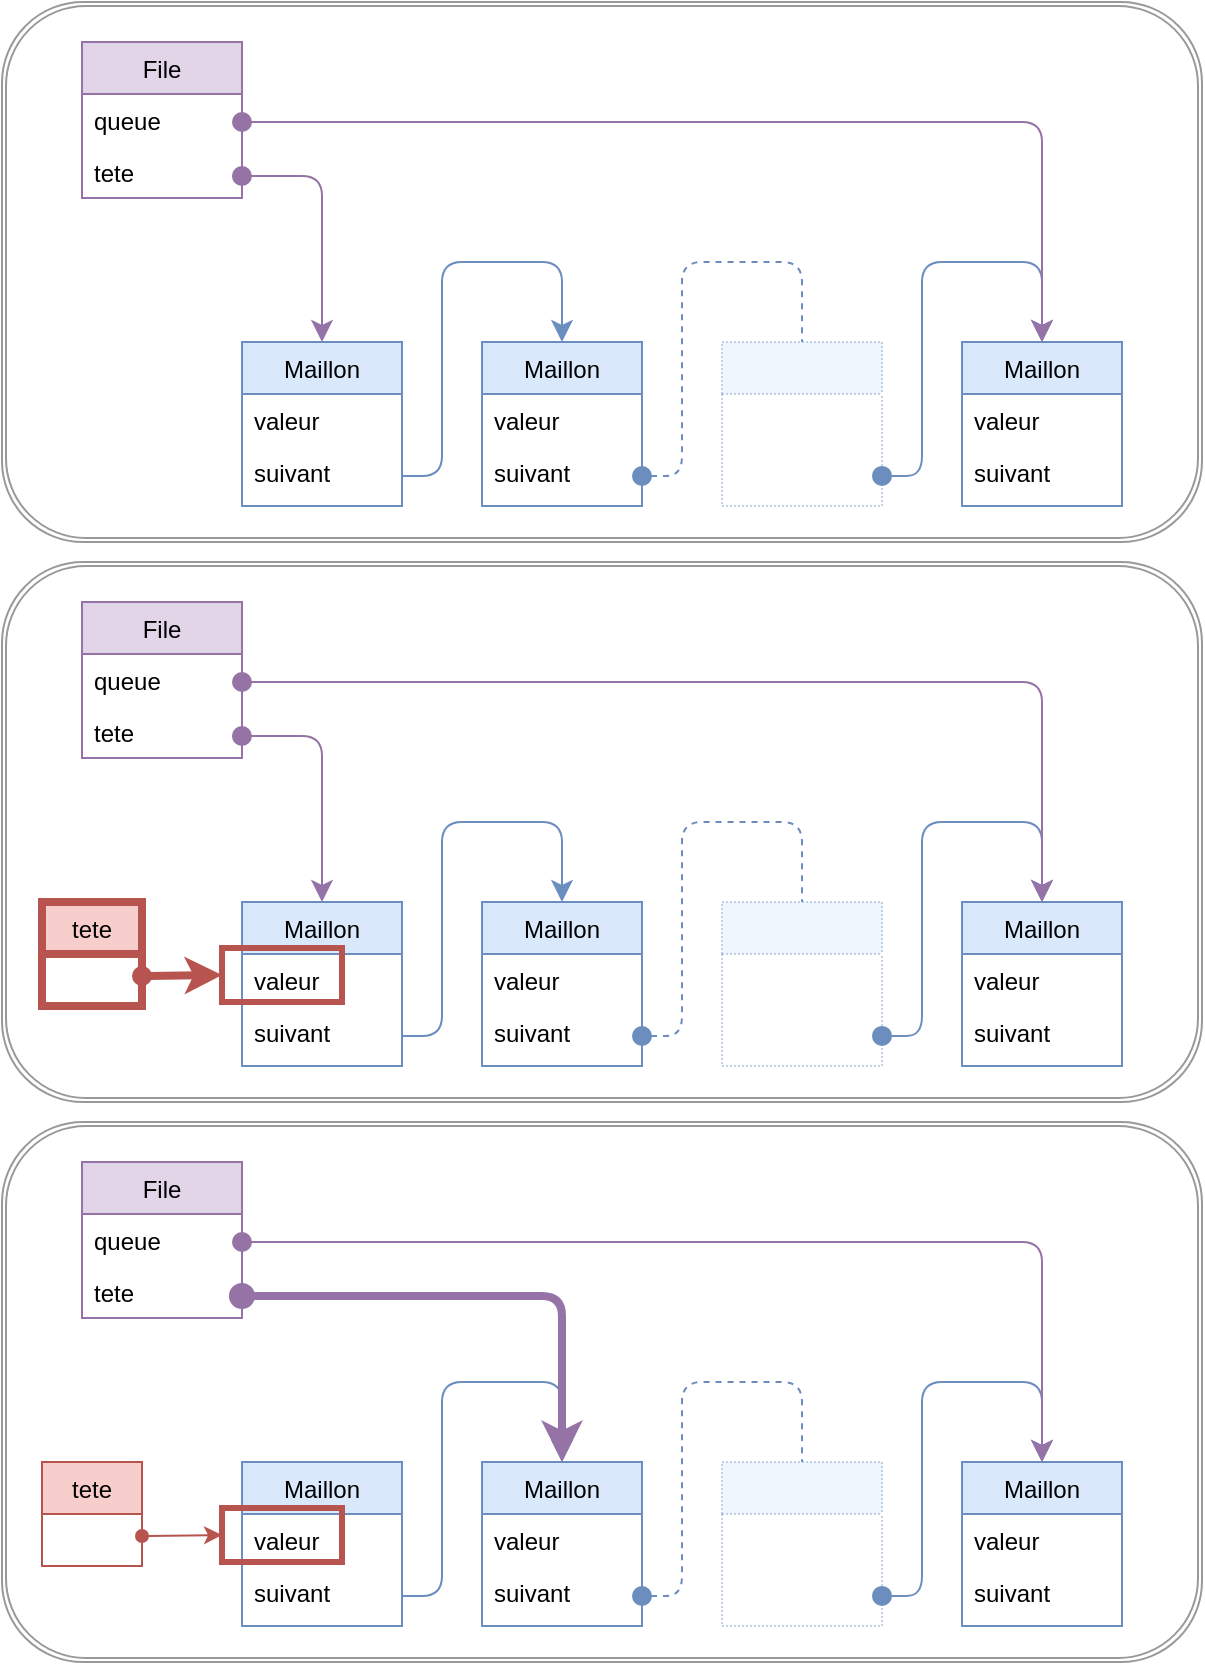 <mxfile scale="4" border="0">
    <diagram id="FWAlGNCw6BGj7KkhiCSa" name="Page-1">
        <mxGraphModel dx="823" dy="1469" grid="1" gridSize="10" guides="1" tooltips="1" connect="1" arrows="1" fold="1" page="1" pageScale="1" pageWidth="583" pageHeight="827" math="0" shadow="0">
            <root>
                <mxCell id="0"/>
                <mxCell id="1" parent="0"/>
                <mxCell id="144" value="" style="shape=ext;double=1;rounded=1;whiteSpace=wrap;html=1;strokeColor=#000000;strokeWidth=1;verticalAlign=middle;opacity=40;" parent="1" vertex="1">
                    <mxGeometry x="160" y="-60" width="600" height="270" as="geometry"/>
                </mxCell>
                <mxCell id="10" value="Maillon" style="swimlane;fontStyle=0;childLayout=stackLayout;horizontal=1;startSize=26;horizontalStack=0;resizeParent=1;resizeParentMax=0;resizeLast=0;collapsible=1;marginBottom=0;fillColor=#dae8fc;strokeColor=#6c8ebf;" parent="1" vertex="1">
                    <mxGeometry x="280" y="110" width="80" height="82" as="geometry"/>
                </mxCell>
                <mxCell id="11" value="valeur" style="text;strokeColor=none;fillColor=none;align=left;verticalAlign=top;spacingLeft=4;spacingRight=4;overflow=hidden;rotatable=0;points=[[0,0.5],[1,0.5]];portConstraint=eastwest;" parent="10" vertex="1">
                    <mxGeometry y="26" width="80" height="26" as="geometry"/>
                </mxCell>
                <mxCell id="12" value="suivant" style="text;strokeColor=none;fillColor=none;align=left;verticalAlign=top;spacingLeft=4;spacingRight=4;overflow=hidden;rotatable=0;points=[[0,0.5],[1,0.5]];portConstraint=eastwest;" parent="10" vertex="1">
                    <mxGeometry y="52" width="80" height="30" as="geometry"/>
                </mxCell>
                <mxCell id="16" value="Maillon" style="swimlane;fontStyle=0;childLayout=stackLayout;horizontal=1;startSize=26;horizontalStack=0;resizeParent=1;resizeParentMax=0;resizeLast=0;collapsible=1;marginBottom=0;fillColor=#dae8fc;strokeColor=#6c8ebf;" parent="1" vertex="1">
                    <mxGeometry x="400" y="110" width="80" height="82" as="geometry"/>
                </mxCell>
                <mxCell id="17" value="valeur" style="text;strokeColor=none;fillColor=none;align=left;verticalAlign=top;spacingLeft=4;spacingRight=4;overflow=hidden;rotatable=0;points=[[0,0.5],[1,0.5]];portConstraint=eastwest;" parent="16" vertex="1">
                    <mxGeometry y="26" width="80" height="26" as="geometry"/>
                </mxCell>
                <mxCell id="18" value="suivant" style="text;strokeColor=none;fillColor=none;align=left;verticalAlign=top;spacingLeft=4;spacingRight=4;overflow=hidden;rotatable=0;points=[[0,0.5],[1,0.5]];portConstraint=eastwest;" parent="16" vertex="1">
                    <mxGeometry y="52" width="80" height="30" as="geometry"/>
                </mxCell>
                <mxCell id="24" style="edgeStyle=orthogonalEdgeStyle;html=1;exitX=1;exitY=0.5;exitDx=0;exitDy=0;entryX=0.5;entryY=0;entryDx=0;entryDy=0;startArrow=oval;startFill=1;startSize=9;endSize=8;endArrow=none;endFill=0;dashed=1;fillColor=#dae8fc;strokeColor=#6c8ebf;" parent="1" edge="1">
                    <mxGeometry relative="1" as="geometry">
                        <mxPoint x="480" y="177" as="sourcePoint"/>
                        <mxPoint x="560" y="110" as="targetPoint"/>
                        <Array as="points">
                            <mxPoint x="500" y="177"/>
                            <mxPoint x="500" y="70"/>
                            <mxPoint x="560" y="70"/>
                        </Array>
                    </mxGeometry>
                </mxCell>
                <mxCell id="25" style="edgeStyle=orthogonalEdgeStyle;html=1;exitX=1;exitY=0.5;exitDx=0;exitDy=0;entryX=0.5;entryY=0;entryDx=0;entryDy=0;startArrow=none;startFill=0;startSize=9;endSize=8;fillColor=#dae8fc;strokeColor=#6c8ebf;" parent="1" edge="1">
                    <mxGeometry relative="1" as="geometry">
                        <mxPoint x="360" y="177" as="sourcePoint"/>
                        <mxPoint x="440" y="110" as="targetPoint"/>
                        <Array as="points">
                            <mxPoint x="380" y="177"/>
                            <mxPoint x="380" y="70"/>
                            <mxPoint x="440" y="70"/>
                        </Array>
                    </mxGeometry>
                </mxCell>
                <mxCell id="26" value="File" style="swimlane;fontStyle=0;childLayout=stackLayout;horizontal=1;startSize=26;horizontalStack=0;resizeParent=1;resizeParentMax=0;resizeLast=0;collapsible=1;marginBottom=0;fillColor=#e1d5e7;strokeColor=#9673a6;" parent="1" vertex="1">
                    <mxGeometry x="200" y="-40" width="80" height="78" as="geometry"/>
                </mxCell>
                <mxCell id="153" value="queue" style="text;strokeColor=none;fillColor=none;align=left;verticalAlign=top;spacingLeft=4;spacingRight=4;overflow=hidden;rotatable=0;points=[[0,0.5],[1,0.5]];portConstraint=eastwest;" parent="26" vertex="1">
                    <mxGeometry y="26" width="80" height="26" as="geometry"/>
                </mxCell>
                <mxCell id="27" value="tete" style="text;strokeColor=none;fillColor=none;align=left;verticalAlign=top;spacingLeft=4;spacingRight=4;overflow=hidden;rotatable=0;points=[[0,0.5],[1,0.5]];portConstraint=eastwest;" parent="26" vertex="1">
                    <mxGeometry y="52" width="80" height="26" as="geometry"/>
                </mxCell>
                <mxCell id="80" value="" style="swimlane;fontStyle=0;childLayout=stackLayout;horizontal=1;startSize=26;horizontalStack=0;resizeParent=1;resizeParentMax=0;resizeLast=0;collapsible=1;marginBottom=0;fillColor=#dae8fc;strokeColor=#6c8ebf;dashed=1;dashPattern=1 1;opacity=40;" parent="1" vertex="1">
                    <mxGeometry x="520" y="110" width="80" height="82" as="geometry"/>
                </mxCell>
                <mxCell id="81" value=" " style="text;strokeColor=none;fillColor=none;align=left;verticalAlign=top;spacingLeft=4;spacingRight=4;overflow=hidden;rotatable=0;points=[[0,0.5],[1,0.5]];portConstraint=eastwest;" parent="80" vertex="1">
                    <mxGeometry y="26" width="80" height="26" as="geometry"/>
                </mxCell>
                <mxCell id="82" value=" " style="text;strokeColor=none;fillColor=none;align=left;verticalAlign=top;spacingLeft=4;spacingRight=4;overflow=hidden;rotatable=0;points=[[0,0.5],[1,0.5]];portConstraint=eastwest;" parent="80" vertex="1">
                    <mxGeometry y="52" width="80" height="30" as="geometry"/>
                </mxCell>
                <mxCell id="149" value="Maillon" style="swimlane;fontStyle=0;childLayout=stackLayout;horizontal=1;startSize=26;horizontalStack=0;resizeParent=1;resizeParentMax=0;resizeLast=0;collapsible=1;marginBottom=0;fillColor=#dae8fc;strokeColor=#6c8ebf;" parent="1" vertex="1">
                    <mxGeometry x="640" y="110" width="80" height="82" as="geometry"/>
                </mxCell>
                <mxCell id="150" value="valeur" style="text;strokeColor=none;fillColor=none;align=left;verticalAlign=top;spacingLeft=4;spacingRight=4;overflow=hidden;rotatable=0;points=[[0,0.5],[1,0.5]];portConstraint=eastwest;" parent="149" vertex="1">
                    <mxGeometry y="26" width="80" height="26" as="geometry"/>
                </mxCell>
                <mxCell id="151" value="suivant" style="text;strokeColor=none;fillColor=none;align=left;verticalAlign=top;spacingLeft=4;spacingRight=4;overflow=hidden;rotatable=0;points=[[0,0.5],[1,0.5]];portConstraint=eastwest;" parent="149" vertex="1">
                    <mxGeometry y="52" width="80" height="30" as="geometry"/>
                </mxCell>
                <mxCell id="152" style="edgeStyle=orthogonalEdgeStyle;html=1;exitX=1;exitY=0.5;exitDx=0;exitDy=0;entryX=0.5;entryY=0;entryDx=0;entryDy=0;startArrow=oval;startFill=1;startSize=9;endSize=8;fillColor=#dae8fc;strokeColor=#6c8ebf;" parent="1" edge="1">
                    <mxGeometry relative="1" as="geometry">
                        <mxPoint x="600" y="176.97" as="sourcePoint"/>
                        <mxPoint x="680" y="109.97" as="targetPoint"/>
                        <Array as="points">
                            <mxPoint x="620" y="176.97"/>
                            <mxPoint x="620" y="69.97"/>
                            <mxPoint x="680" y="69.97"/>
                        </Array>
                    </mxGeometry>
                </mxCell>
                <mxCell id="155" style="edgeStyle=orthogonalEdgeStyle;html=1;exitX=1;exitY=0.5;exitDx=0;exitDy=0;startArrow=oval;startFill=1;startSize=9;endSize=8;fillColor=#e1d5e7;strokeColor=#9673a6;" parent="1" edge="1">
                    <mxGeometry relative="1" as="geometry">
                        <Array as="points">
                            <mxPoint x="320" y="27"/>
                        </Array>
                        <mxPoint x="279.97" y="27" as="sourcePoint"/>
                        <mxPoint x="320" y="110" as="targetPoint"/>
                    </mxGeometry>
                </mxCell>
                <mxCell id="156" style="edgeStyle=orthogonalEdgeStyle;html=1;exitX=1;exitY=0.5;exitDx=0;exitDy=0;startArrow=oval;startFill=1;startSize=9;endSize=8;fillColor=#e1d5e7;strokeColor=#9673a6;strokeWidth=1;" parent="1" edge="1">
                    <mxGeometry relative="1" as="geometry">
                        <Array as="points">
                            <mxPoint x="680"/>
                        </Array>
                        <mxPoint x="280" as="sourcePoint"/>
                        <mxPoint x="680" y="110" as="targetPoint"/>
                    </mxGeometry>
                </mxCell>
                <mxCell id="195" value="" style="shape=ext;double=1;rounded=1;whiteSpace=wrap;html=1;strokeColor=#000000;strokeWidth=1;verticalAlign=middle;opacity=40;" vertex="1" parent="1">
                    <mxGeometry x="160" y="220" width="600" height="270" as="geometry"/>
                </mxCell>
                <mxCell id="196" value="Maillon" style="swimlane;fontStyle=0;childLayout=stackLayout;horizontal=1;startSize=26;horizontalStack=0;resizeParent=1;resizeParentMax=0;resizeLast=0;collapsible=1;marginBottom=0;fillColor=#dae8fc;strokeColor=#6c8ebf;" vertex="1" parent="1">
                    <mxGeometry x="280" y="390" width="80" height="82" as="geometry"/>
                </mxCell>
                <mxCell id="197" value="valeur" style="text;strokeColor=none;fillColor=none;align=left;verticalAlign=top;spacingLeft=4;spacingRight=4;overflow=hidden;rotatable=0;points=[[0,0.5],[1,0.5]];portConstraint=eastwest;" vertex="1" parent="196">
                    <mxGeometry y="26" width="80" height="26" as="geometry"/>
                </mxCell>
                <mxCell id="198" value="suivant" style="text;strokeColor=none;fillColor=none;align=left;verticalAlign=top;spacingLeft=4;spacingRight=4;overflow=hidden;rotatable=0;points=[[0,0.5],[1,0.5]];portConstraint=eastwest;" vertex="1" parent="196">
                    <mxGeometry y="52" width="80" height="30" as="geometry"/>
                </mxCell>
                <mxCell id="199" value="Maillon" style="swimlane;fontStyle=0;childLayout=stackLayout;horizontal=1;startSize=26;horizontalStack=0;resizeParent=1;resizeParentMax=0;resizeLast=0;collapsible=1;marginBottom=0;fillColor=#dae8fc;strokeColor=#6c8ebf;" vertex="1" parent="1">
                    <mxGeometry x="400" y="390" width="80" height="82" as="geometry"/>
                </mxCell>
                <mxCell id="200" value="valeur" style="text;strokeColor=none;fillColor=none;align=left;verticalAlign=top;spacingLeft=4;spacingRight=4;overflow=hidden;rotatable=0;points=[[0,0.5],[1,0.5]];portConstraint=eastwest;" vertex="1" parent="199">
                    <mxGeometry y="26" width="80" height="26" as="geometry"/>
                </mxCell>
                <mxCell id="201" value="suivant" style="text;strokeColor=none;fillColor=none;align=left;verticalAlign=top;spacingLeft=4;spacingRight=4;overflow=hidden;rotatable=0;points=[[0,0.5],[1,0.5]];portConstraint=eastwest;" vertex="1" parent="199">
                    <mxGeometry y="52" width="80" height="30" as="geometry"/>
                </mxCell>
                <mxCell id="202" style="edgeStyle=orthogonalEdgeStyle;html=1;exitX=1;exitY=0.5;exitDx=0;exitDy=0;entryX=0.5;entryY=0;entryDx=0;entryDy=0;startArrow=oval;startFill=1;startSize=9;endSize=8;endArrow=none;endFill=0;dashed=1;fillColor=#dae8fc;strokeColor=#6c8ebf;" edge="1" parent="1">
                    <mxGeometry relative="1" as="geometry">
                        <mxPoint x="480" y="457" as="sourcePoint"/>
                        <mxPoint x="560" y="390" as="targetPoint"/>
                        <Array as="points">
                            <mxPoint x="500" y="457"/>
                            <mxPoint x="500" y="350"/>
                            <mxPoint x="560" y="350"/>
                        </Array>
                    </mxGeometry>
                </mxCell>
                <mxCell id="203" style="edgeStyle=orthogonalEdgeStyle;html=1;exitX=1;exitY=0.5;exitDx=0;exitDy=0;entryX=0.5;entryY=0;entryDx=0;entryDy=0;startArrow=none;startFill=0;startSize=9;endSize=8;fillColor=#dae8fc;strokeColor=#6c8ebf;" edge="1" parent="1">
                    <mxGeometry relative="1" as="geometry">
                        <mxPoint x="360" y="457" as="sourcePoint"/>
                        <mxPoint x="440" y="390" as="targetPoint"/>
                        <Array as="points">
                            <mxPoint x="380" y="457"/>
                            <mxPoint x="380" y="350"/>
                            <mxPoint x="440" y="350"/>
                        </Array>
                    </mxGeometry>
                </mxCell>
                <mxCell id="204" value="File" style="swimlane;fontStyle=0;childLayout=stackLayout;horizontal=1;startSize=26;horizontalStack=0;resizeParent=1;resizeParentMax=0;resizeLast=0;collapsible=1;marginBottom=0;fillColor=#e1d5e7;strokeColor=#9673a6;" vertex="1" parent="1">
                    <mxGeometry x="200" y="240" width="80" height="78" as="geometry"/>
                </mxCell>
                <mxCell id="205" value="queue" style="text;strokeColor=none;fillColor=none;align=left;verticalAlign=top;spacingLeft=4;spacingRight=4;overflow=hidden;rotatable=0;points=[[0,0.5],[1,0.5]];portConstraint=eastwest;" vertex="1" parent="204">
                    <mxGeometry y="26" width="80" height="26" as="geometry"/>
                </mxCell>
                <mxCell id="206" value="tete" style="text;strokeColor=none;fillColor=none;align=left;verticalAlign=top;spacingLeft=4;spacingRight=4;overflow=hidden;rotatable=0;points=[[0,0.5],[1,0.5]];portConstraint=eastwest;" vertex="1" parent="204">
                    <mxGeometry y="52" width="80" height="26" as="geometry"/>
                </mxCell>
                <mxCell id="207" value="" style="swimlane;fontStyle=0;childLayout=stackLayout;horizontal=1;startSize=26;horizontalStack=0;resizeParent=1;resizeParentMax=0;resizeLast=0;collapsible=1;marginBottom=0;fillColor=#dae8fc;strokeColor=#6c8ebf;dashed=1;dashPattern=1 1;opacity=40;" vertex="1" parent="1">
                    <mxGeometry x="520" y="390" width="80" height="82" as="geometry"/>
                </mxCell>
                <mxCell id="208" value=" " style="text;strokeColor=none;fillColor=none;align=left;verticalAlign=top;spacingLeft=4;spacingRight=4;overflow=hidden;rotatable=0;points=[[0,0.5],[1,0.5]];portConstraint=eastwest;" vertex="1" parent="207">
                    <mxGeometry y="26" width="80" height="26" as="geometry"/>
                </mxCell>
                <mxCell id="209" value=" " style="text;strokeColor=none;fillColor=none;align=left;verticalAlign=top;spacingLeft=4;spacingRight=4;overflow=hidden;rotatable=0;points=[[0,0.5],[1,0.5]];portConstraint=eastwest;" vertex="1" parent="207">
                    <mxGeometry y="52" width="80" height="30" as="geometry"/>
                </mxCell>
                <mxCell id="210" value="Maillon" style="swimlane;fontStyle=0;childLayout=stackLayout;horizontal=1;startSize=26;horizontalStack=0;resizeParent=1;resizeParentMax=0;resizeLast=0;collapsible=1;marginBottom=0;fillColor=#dae8fc;strokeColor=#6c8ebf;" vertex="1" parent="1">
                    <mxGeometry x="640" y="390" width="80" height="82" as="geometry"/>
                </mxCell>
                <mxCell id="211" value="valeur" style="text;strokeColor=none;fillColor=none;align=left;verticalAlign=top;spacingLeft=4;spacingRight=4;overflow=hidden;rotatable=0;points=[[0,0.5],[1,0.5]];portConstraint=eastwest;" vertex="1" parent="210">
                    <mxGeometry y="26" width="80" height="26" as="geometry"/>
                </mxCell>
                <mxCell id="212" value="suivant" style="text;strokeColor=none;fillColor=none;align=left;verticalAlign=top;spacingLeft=4;spacingRight=4;overflow=hidden;rotatable=0;points=[[0,0.5],[1,0.5]];portConstraint=eastwest;" vertex="1" parent="210">
                    <mxGeometry y="52" width="80" height="30" as="geometry"/>
                </mxCell>
                <mxCell id="213" style="edgeStyle=orthogonalEdgeStyle;html=1;exitX=1;exitY=0.5;exitDx=0;exitDy=0;entryX=0.5;entryY=0;entryDx=0;entryDy=0;startArrow=oval;startFill=1;startSize=9;endSize=8;fillColor=#dae8fc;strokeColor=#6c8ebf;" edge="1" parent="1">
                    <mxGeometry relative="1" as="geometry">
                        <mxPoint x="600" y="456.97" as="sourcePoint"/>
                        <mxPoint x="680" y="389.97" as="targetPoint"/>
                        <Array as="points">
                            <mxPoint x="620" y="456.97"/>
                            <mxPoint x="620" y="349.97"/>
                            <mxPoint x="680" y="349.97"/>
                        </Array>
                    </mxGeometry>
                </mxCell>
                <mxCell id="214" style="edgeStyle=orthogonalEdgeStyle;html=1;exitX=1;exitY=0.5;exitDx=0;exitDy=0;startArrow=oval;startFill=1;startSize=9;endSize=8;fillColor=#e1d5e7;strokeColor=#9673a6;strokeWidth=1;" edge="1" parent="1">
                    <mxGeometry relative="1" as="geometry">
                        <Array as="points">
                            <mxPoint x="320" y="307"/>
                            <mxPoint x="320" y="390"/>
                        </Array>
                        <mxPoint x="279.97" y="307" as="sourcePoint"/>
                        <mxPoint x="320" y="390" as="targetPoint"/>
                    </mxGeometry>
                </mxCell>
                <mxCell id="215" style="edgeStyle=orthogonalEdgeStyle;html=1;exitX=1;exitY=0.5;exitDx=0;exitDy=0;startArrow=oval;startFill=1;startSize=9;endSize=8;fillColor=#e1d5e7;strokeColor=#9673a6;strokeWidth=1;" edge="1" parent="1">
                    <mxGeometry relative="1" as="geometry">
                        <Array as="points">
                            <mxPoint x="680" y="280"/>
                        </Array>
                        <mxPoint x="280.0" y="280" as="sourcePoint"/>
                        <mxPoint x="680" y="390" as="targetPoint"/>
                    </mxGeometry>
                </mxCell>
                <mxCell id="216" value="" style="shape=ext;double=1;rounded=1;whiteSpace=wrap;html=1;strokeColor=#000000;strokeWidth=1;verticalAlign=middle;opacity=40;" vertex="1" parent="1">
                    <mxGeometry x="160" y="500" width="600" height="270" as="geometry"/>
                </mxCell>
                <mxCell id="217" value="Maillon" style="swimlane;fontStyle=0;childLayout=stackLayout;horizontal=1;startSize=26;horizontalStack=0;resizeParent=1;resizeParentMax=0;resizeLast=0;collapsible=1;marginBottom=0;fillColor=#dae8fc;strokeColor=#6c8ebf;" vertex="1" parent="1">
                    <mxGeometry x="280" y="670" width="80" height="82" as="geometry"/>
                </mxCell>
                <mxCell id="218" value="valeur" style="text;strokeColor=none;fillColor=none;align=left;verticalAlign=top;spacingLeft=4;spacingRight=4;overflow=hidden;rotatable=0;points=[[0,0.5],[1,0.5]];portConstraint=eastwest;" vertex="1" parent="217">
                    <mxGeometry y="26" width="80" height="26" as="geometry"/>
                </mxCell>
                <mxCell id="219" value="suivant" style="text;strokeColor=none;fillColor=none;align=left;verticalAlign=top;spacingLeft=4;spacingRight=4;overflow=hidden;rotatable=0;points=[[0,0.5],[1,0.5]];portConstraint=eastwest;" vertex="1" parent="217">
                    <mxGeometry y="52" width="80" height="30" as="geometry"/>
                </mxCell>
                <mxCell id="220" value="Maillon" style="swimlane;fontStyle=0;childLayout=stackLayout;horizontal=1;startSize=26;horizontalStack=0;resizeParent=1;resizeParentMax=0;resizeLast=0;collapsible=1;marginBottom=0;fillColor=#dae8fc;strokeColor=#6c8ebf;" vertex="1" parent="1">
                    <mxGeometry x="400" y="670" width="80" height="82" as="geometry"/>
                </mxCell>
                <mxCell id="221" value="valeur" style="text;strokeColor=none;fillColor=none;align=left;verticalAlign=top;spacingLeft=4;spacingRight=4;overflow=hidden;rotatable=0;points=[[0,0.5],[1,0.5]];portConstraint=eastwest;" vertex="1" parent="220">
                    <mxGeometry y="26" width="80" height="26" as="geometry"/>
                </mxCell>
                <mxCell id="222" value="suivant" style="text;strokeColor=none;fillColor=none;align=left;verticalAlign=top;spacingLeft=4;spacingRight=4;overflow=hidden;rotatable=0;points=[[0,0.5],[1,0.5]];portConstraint=eastwest;" vertex="1" parent="220">
                    <mxGeometry y="52" width="80" height="30" as="geometry"/>
                </mxCell>
                <mxCell id="223" style="edgeStyle=orthogonalEdgeStyle;html=1;exitX=1;exitY=0.5;exitDx=0;exitDy=0;entryX=0.5;entryY=0;entryDx=0;entryDy=0;startArrow=oval;startFill=1;startSize=9;endSize=8;endArrow=none;endFill=0;dashed=1;fillColor=#dae8fc;strokeColor=#6c8ebf;" edge="1" parent="1">
                    <mxGeometry relative="1" as="geometry">
                        <mxPoint x="480" y="737" as="sourcePoint"/>
                        <mxPoint x="560" y="670" as="targetPoint"/>
                        <Array as="points">
                            <mxPoint x="500" y="737"/>
                            <mxPoint x="500" y="630"/>
                            <mxPoint x="560" y="630"/>
                        </Array>
                    </mxGeometry>
                </mxCell>
                <mxCell id="224" style="edgeStyle=orthogonalEdgeStyle;html=1;exitX=1;exitY=0.5;exitDx=0;exitDy=0;entryX=0.5;entryY=0;entryDx=0;entryDy=0;startArrow=none;startFill=0;startSize=9;endSize=8;fillColor=#dae8fc;strokeColor=#6c8ebf;" edge="1" parent="1">
                    <mxGeometry relative="1" as="geometry">
                        <mxPoint x="360" y="737" as="sourcePoint"/>
                        <mxPoint x="440" y="670" as="targetPoint"/>
                        <Array as="points">
                            <mxPoint x="380" y="737"/>
                            <mxPoint x="380" y="630"/>
                            <mxPoint x="440" y="630"/>
                        </Array>
                    </mxGeometry>
                </mxCell>
                <mxCell id="225" value="File" style="swimlane;fontStyle=0;childLayout=stackLayout;horizontal=1;startSize=26;horizontalStack=0;resizeParent=1;resizeParentMax=0;resizeLast=0;collapsible=1;marginBottom=0;fillColor=#e1d5e7;strokeColor=#9673a6;" vertex="1" parent="1">
                    <mxGeometry x="200" y="520" width="80" height="78" as="geometry"/>
                </mxCell>
                <mxCell id="226" value="queue" style="text;strokeColor=none;fillColor=none;align=left;verticalAlign=top;spacingLeft=4;spacingRight=4;overflow=hidden;rotatable=0;points=[[0,0.5],[1,0.5]];portConstraint=eastwest;" vertex="1" parent="225">
                    <mxGeometry y="26" width="80" height="26" as="geometry"/>
                </mxCell>
                <mxCell id="227" value="tete" style="text;strokeColor=none;fillColor=none;align=left;verticalAlign=top;spacingLeft=4;spacingRight=4;overflow=hidden;rotatable=0;points=[[0,0.5],[1,0.5]];portConstraint=eastwest;" vertex="1" parent="225">
                    <mxGeometry y="52" width="80" height="26" as="geometry"/>
                </mxCell>
                <mxCell id="228" value="" style="swimlane;fontStyle=0;childLayout=stackLayout;horizontal=1;startSize=26;horizontalStack=0;resizeParent=1;resizeParentMax=0;resizeLast=0;collapsible=1;marginBottom=0;fillColor=#dae8fc;strokeColor=#6c8ebf;dashed=1;dashPattern=1 1;opacity=40;" vertex="1" parent="1">
                    <mxGeometry x="520" y="670" width="80" height="82" as="geometry"/>
                </mxCell>
                <mxCell id="229" value=" " style="text;strokeColor=none;fillColor=none;align=left;verticalAlign=top;spacingLeft=4;spacingRight=4;overflow=hidden;rotatable=0;points=[[0,0.5],[1,0.5]];portConstraint=eastwest;" vertex="1" parent="228">
                    <mxGeometry y="26" width="80" height="26" as="geometry"/>
                </mxCell>
                <mxCell id="230" value=" " style="text;strokeColor=none;fillColor=none;align=left;verticalAlign=top;spacingLeft=4;spacingRight=4;overflow=hidden;rotatable=0;points=[[0,0.5],[1,0.5]];portConstraint=eastwest;" vertex="1" parent="228">
                    <mxGeometry y="52" width="80" height="30" as="geometry"/>
                </mxCell>
                <mxCell id="231" value="Maillon" style="swimlane;fontStyle=0;childLayout=stackLayout;horizontal=1;startSize=26;horizontalStack=0;resizeParent=1;resizeParentMax=0;resizeLast=0;collapsible=1;marginBottom=0;fillColor=#dae8fc;strokeColor=#6c8ebf;" vertex="1" parent="1">
                    <mxGeometry x="640" y="670" width="80" height="82" as="geometry"/>
                </mxCell>
                <mxCell id="232" value="valeur" style="text;strokeColor=none;fillColor=none;align=left;verticalAlign=top;spacingLeft=4;spacingRight=4;overflow=hidden;rotatable=0;points=[[0,0.5],[1,0.5]];portConstraint=eastwest;" vertex="1" parent="231">
                    <mxGeometry y="26" width="80" height="26" as="geometry"/>
                </mxCell>
                <mxCell id="233" value="suivant" style="text;strokeColor=none;fillColor=none;align=left;verticalAlign=top;spacingLeft=4;spacingRight=4;overflow=hidden;rotatable=0;points=[[0,0.5],[1,0.5]];portConstraint=eastwest;" vertex="1" parent="231">
                    <mxGeometry y="52" width="80" height="30" as="geometry"/>
                </mxCell>
                <mxCell id="234" style="edgeStyle=orthogonalEdgeStyle;html=1;exitX=1;exitY=0.5;exitDx=0;exitDy=0;entryX=0.5;entryY=0;entryDx=0;entryDy=0;startArrow=oval;startFill=1;startSize=9;endSize=8;fillColor=#dae8fc;strokeColor=#6c8ebf;" edge="1" parent="1">
                    <mxGeometry relative="1" as="geometry">
                        <mxPoint x="600" y="736.97" as="sourcePoint"/>
                        <mxPoint x="680" y="669.97" as="targetPoint"/>
                        <Array as="points">
                            <mxPoint x="620" y="736.97"/>
                            <mxPoint x="620" y="629.97"/>
                            <mxPoint x="680" y="629.97"/>
                        </Array>
                    </mxGeometry>
                </mxCell>
                <mxCell id="235" style="edgeStyle=orthogonalEdgeStyle;html=1;exitX=1;exitY=0.5;exitDx=0;exitDy=0;startArrow=oval;startFill=1;startSize=9;endSize=8;fillColor=#e1d5e7;strokeColor=#9673a6;entryX=0.5;entryY=0;entryDx=0;entryDy=0;strokeWidth=4;" edge="1" parent="1" target="220">
                    <mxGeometry relative="1" as="geometry">
                        <Array as="points">
                            <mxPoint x="440" y="587"/>
                        </Array>
                        <mxPoint x="279.97" y="587" as="sourcePoint"/>
                        <mxPoint x="320.0" y="670" as="targetPoint"/>
                    </mxGeometry>
                </mxCell>
                <mxCell id="236" style="edgeStyle=orthogonalEdgeStyle;html=1;exitX=1;exitY=0.5;exitDx=0;exitDy=0;startArrow=oval;startFill=1;startSize=9;endSize=8;fillColor=#e1d5e7;strokeColor=#9673a6;strokeWidth=1;" edge="1" parent="1">
                    <mxGeometry relative="1" as="geometry">
                        <Array as="points">
                            <mxPoint x="680" y="560"/>
                        </Array>
                        <mxPoint x="280.0" y="560" as="sourcePoint"/>
                        <mxPoint x="680" y="670" as="targetPoint"/>
                    </mxGeometry>
                </mxCell>
                <mxCell id="237" value="tete" style="swimlane;fontStyle=0;childLayout=stackLayout;horizontal=1;startSize=26;horizontalStack=0;resizeParent=1;resizeParentMax=0;resizeLast=0;collapsible=1;marginBottom=0;fillColor=#f8cecc;strokeColor=#b85450;strokeWidth=4;" vertex="1" parent="1">
                    <mxGeometry x="180" y="390" width="50" height="52" as="geometry"/>
                </mxCell>
                <mxCell id="241" value="" style="rounded=0;whiteSpace=wrap;html=1;strokeColor=#b85450;fillColor=none;strokeWidth=3;" vertex="1" parent="1">
                    <mxGeometry x="270" y="413" width="60" height="27" as="geometry"/>
                </mxCell>
                <mxCell id="243" style="edgeStyle=none;html=1;entryX=0;entryY=0.5;entryDx=0;entryDy=0;strokeWidth=4;fillColor=#f8cecc;strokeColor=#b85450;sourcePerimeterSpacing=0;startArrow=oval;startFill=1;" edge="1" parent="1" target="241">
                    <mxGeometry relative="1" as="geometry">
                        <mxPoint x="230" y="427" as="sourcePoint"/>
                    </mxGeometry>
                </mxCell>
                <mxCell id="244" value="tete" style="swimlane;fontStyle=0;childLayout=stackLayout;horizontal=1;startSize=26;horizontalStack=0;resizeParent=1;resizeParentMax=0;resizeLast=0;collapsible=1;marginBottom=0;fillColor=#f8cecc;strokeColor=#b85450;strokeWidth=1;" vertex="1" parent="1">
                    <mxGeometry x="180" y="670" width="50" height="52" as="geometry"/>
                </mxCell>
                <mxCell id="245" value="" style="rounded=0;whiteSpace=wrap;html=1;strokeColor=#b85450;fillColor=none;strokeWidth=3;" vertex="1" parent="1">
                    <mxGeometry x="270" y="693" width="60" height="27" as="geometry"/>
                </mxCell>
                <mxCell id="246" style="edgeStyle=none;html=1;entryX=0;entryY=0.5;entryDx=0;entryDy=0;strokeWidth=1;fillColor=#f8cecc;strokeColor=#b85450;sourcePerimeterSpacing=0;startArrow=oval;startFill=1;" edge="1" parent="1" target="245">
                    <mxGeometry relative="1" as="geometry">
                        <mxPoint x="230" y="707" as="sourcePoint"/>
                    </mxGeometry>
                </mxCell>
            </root>
        </mxGraphModel>
    </diagram>
</mxfile>